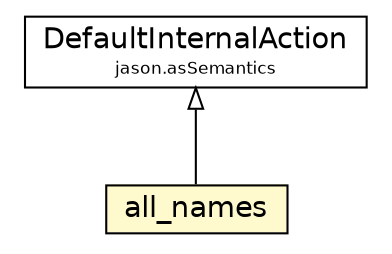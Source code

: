 #!/usr/local/bin/dot
#
# Class diagram 
# Generated by UMLGraph version 5.1 (http://www.umlgraph.org/)
#

digraph G {
	edge [fontname="Helvetica",fontsize=10,labelfontname="Helvetica",labelfontsize=10];
	node [fontname="Helvetica",fontsize=10,shape=plaintext];
	nodesep=0.25;
	ranksep=0.5;
	// jason.asSemantics.DefaultInternalAction
	c62825 [label=<<table title="jason.asSemantics.DefaultInternalAction" border="0" cellborder="1" cellspacing="0" cellpadding="2" port="p" href="../asSemantics/DefaultInternalAction.html">
		<tr><td><table border="0" cellspacing="0" cellpadding="1">
<tr><td align="center" balign="center"> DefaultInternalAction </td></tr>
<tr><td align="center" balign="center"><font point-size="8.0"> jason.asSemantics </font></td></tr>
		</table></td></tr>
		</table>>, fontname="Helvetica", fontcolor="black", fontsize=14.0];
	// jason.stdlib.all_names
	c63043 [label=<<table title="jason.stdlib.all_names" border="0" cellborder="1" cellspacing="0" cellpadding="2" port="p" bgcolor="lemonChiffon" href="./all_names.html">
		<tr><td><table border="0" cellspacing="0" cellpadding="1">
<tr><td align="center" balign="center"> all_names </td></tr>
		</table></td></tr>
		</table>>, fontname="Helvetica", fontcolor="black", fontsize=14.0];
	//jason.stdlib.all_names extends jason.asSemantics.DefaultInternalAction
	c62825:p -> c63043:p [dir=back,arrowtail=empty];
}

